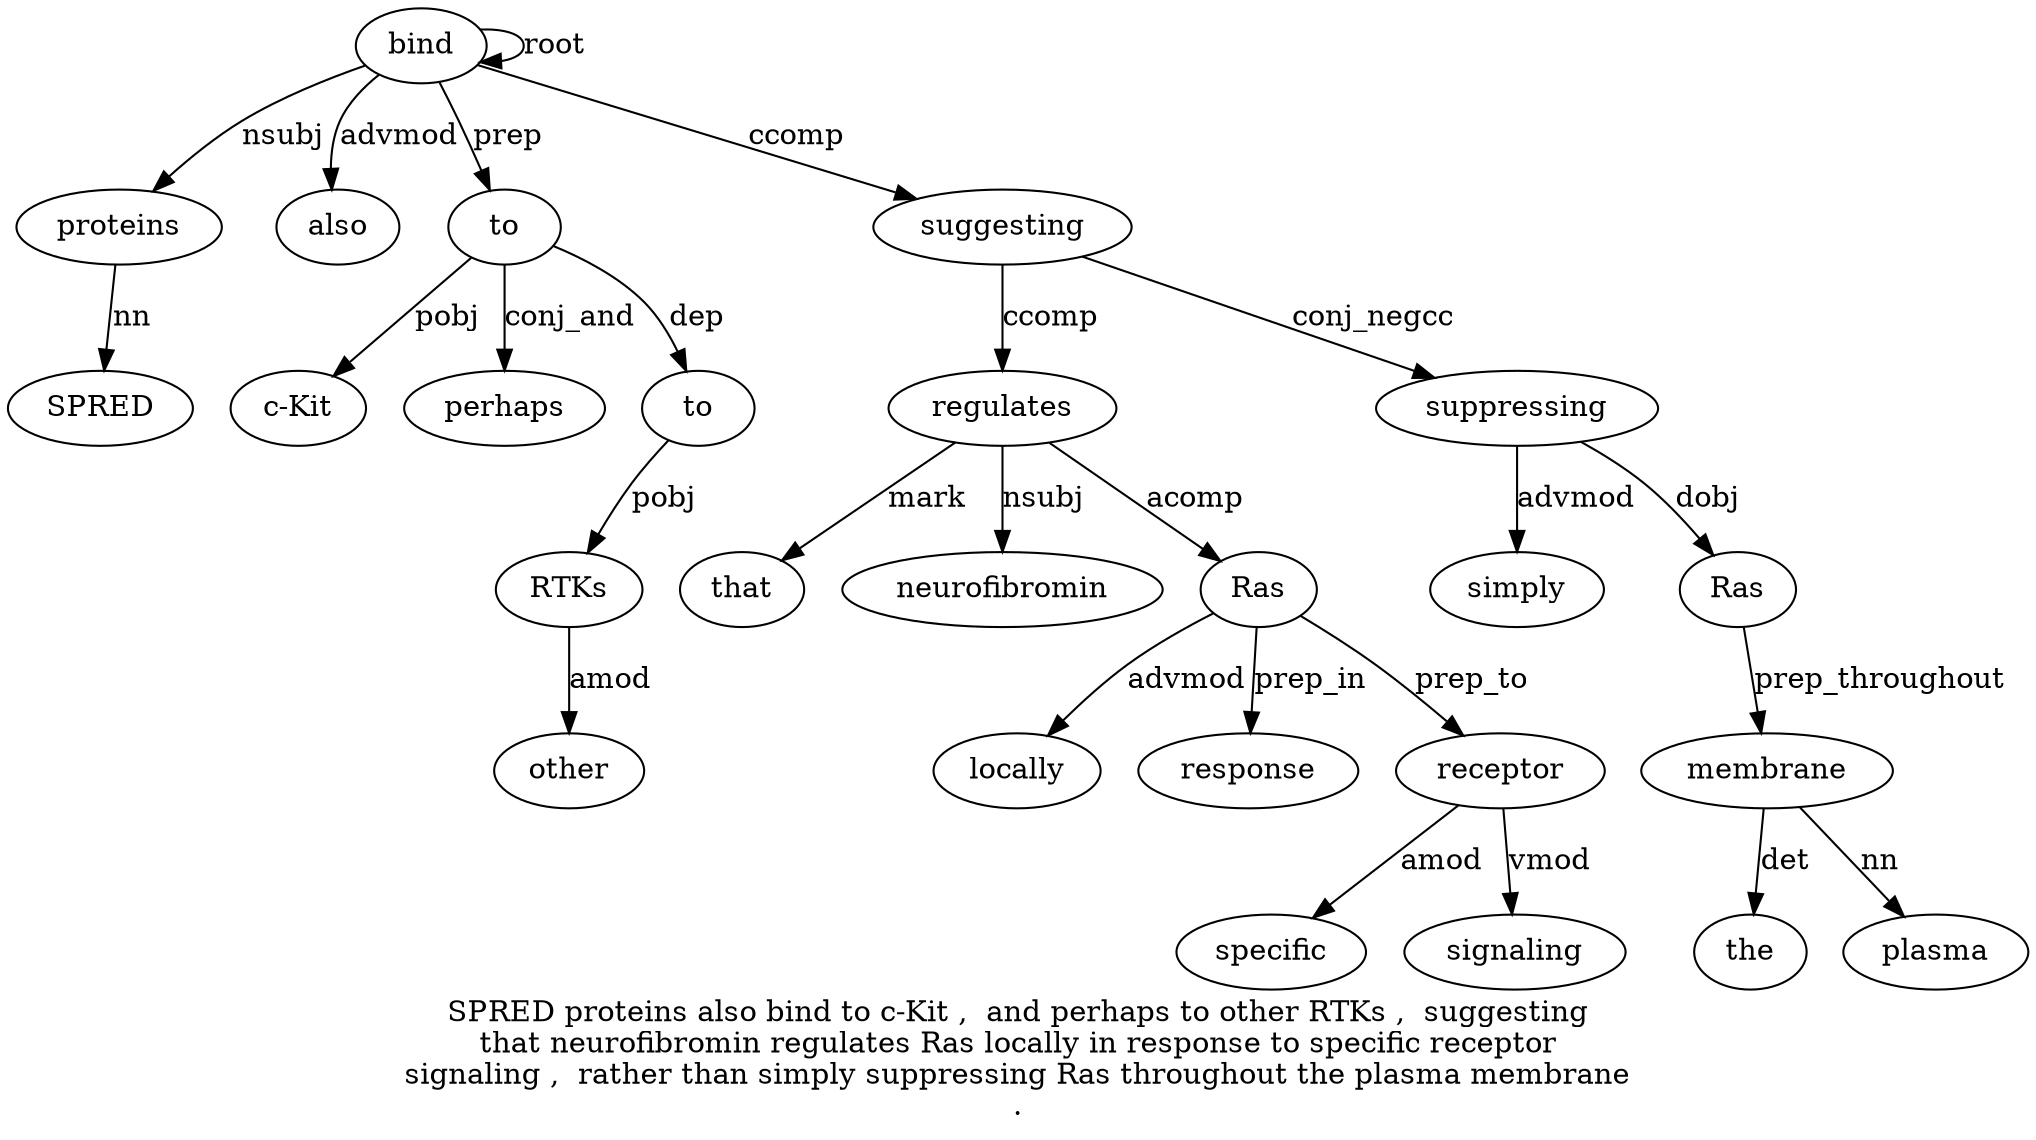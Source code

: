 digraph "SPRED proteins also bind to c-Kit ,  and perhaps to other RTKs ,  suggesting that neurofibromin regulates Ras locally in response to specific receptor signaling ,  rather than simply suppressing Ras throughout the plasma membrane ." {
label="SPRED proteins also bind to c-Kit ,  and perhaps to other RTKs ,  suggesting
that neurofibromin regulates Ras locally in response to specific receptor
signaling ,  rather than simply suppressing Ras throughout the plasma membrane
.";
proteins2 [style=filled, fillcolor=white, label=proteins];
SPRED1 [style=filled, fillcolor=white, label=SPRED];
proteins2 -> SPRED1  [label=nn];
bind4 [style=filled, fillcolor=white, label=bind];
bind4 -> proteins2  [label=nsubj];
also3 [style=filled, fillcolor=white, label=also];
bind4 -> also3  [label=advmod];
bind4 -> bind4  [label=root];
to5 [style=filled, fillcolor=white, label=to];
bind4 -> to5  [label=prep];
"c-Kit6" [style=filled, fillcolor=white, label="c-Kit"];
to5 -> "c-Kit6"  [label=pobj];
perhaps9 [style=filled, fillcolor=white, label=perhaps];
to5 -> perhaps9  [label=conj_and];
to10 [style=filled, fillcolor=white, label=to];
to5 -> to10  [label=dep];
RTKs12 [style=filled, fillcolor=white, label=RTKs];
other11 [style=filled, fillcolor=white, label=other];
RTKs12 -> other11  [label=amod];
to10 -> RTKs12  [label=pobj];
suggesting14 [style=filled, fillcolor=white, label=suggesting];
bind4 -> suggesting14  [label=ccomp];
regulates17 [style=filled, fillcolor=white, label=regulates];
that15 [style=filled, fillcolor=white, label=that];
regulates17 -> that15  [label=mark];
neurofibromin16 [style=filled, fillcolor=white, label=neurofibromin];
regulates17 -> neurofibromin16  [label=nsubj];
suggesting14 -> regulates17  [label=ccomp];
Ras18 [style=filled, fillcolor=white, label=Ras];
regulates17 -> Ras18  [label=acomp];
locally19 [style=filled, fillcolor=white, label=locally];
Ras18 -> locally19  [label=advmod];
response21 [style=filled, fillcolor=white, label=response];
Ras18 -> response21  [label=prep_in];
receptor24 [style=filled, fillcolor=white, label=receptor];
specific23 [style=filled, fillcolor=white, label=specific];
receptor24 -> specific23  [label=amod];
Ras18 -> receptor24  [label=prep_to];
signaling25 [style=filled, fillcolor=white, label=signaling];
receptor24 -> signaling25  [label=vmod];
suppressing30 [style=filled, fillcolor=white, label=suppressing];
simply29 [style=filled, fillcolor=white, label=simply];
suppressing30 -> simply29  [label=advmod];
suggesting14 -> suppressing30  [label=conj_negcc];
Ras31 [style=filled, fillcolor=white, label=Ras];
suppressing30 -> Ras31  [label=dobj];
membrane35 [style=filled, fillcolor=white, label=membrane];
the33 [style=filled, fillcolor=white, label=the];
membrane35 -> the33  [label=det];
plasma34 [style=filled, fillcolor=white, label=plasma];
membrane35 -> plasma34  [label=nn];
Ras31 -> membrane35  [label=prep_throughout];
}
